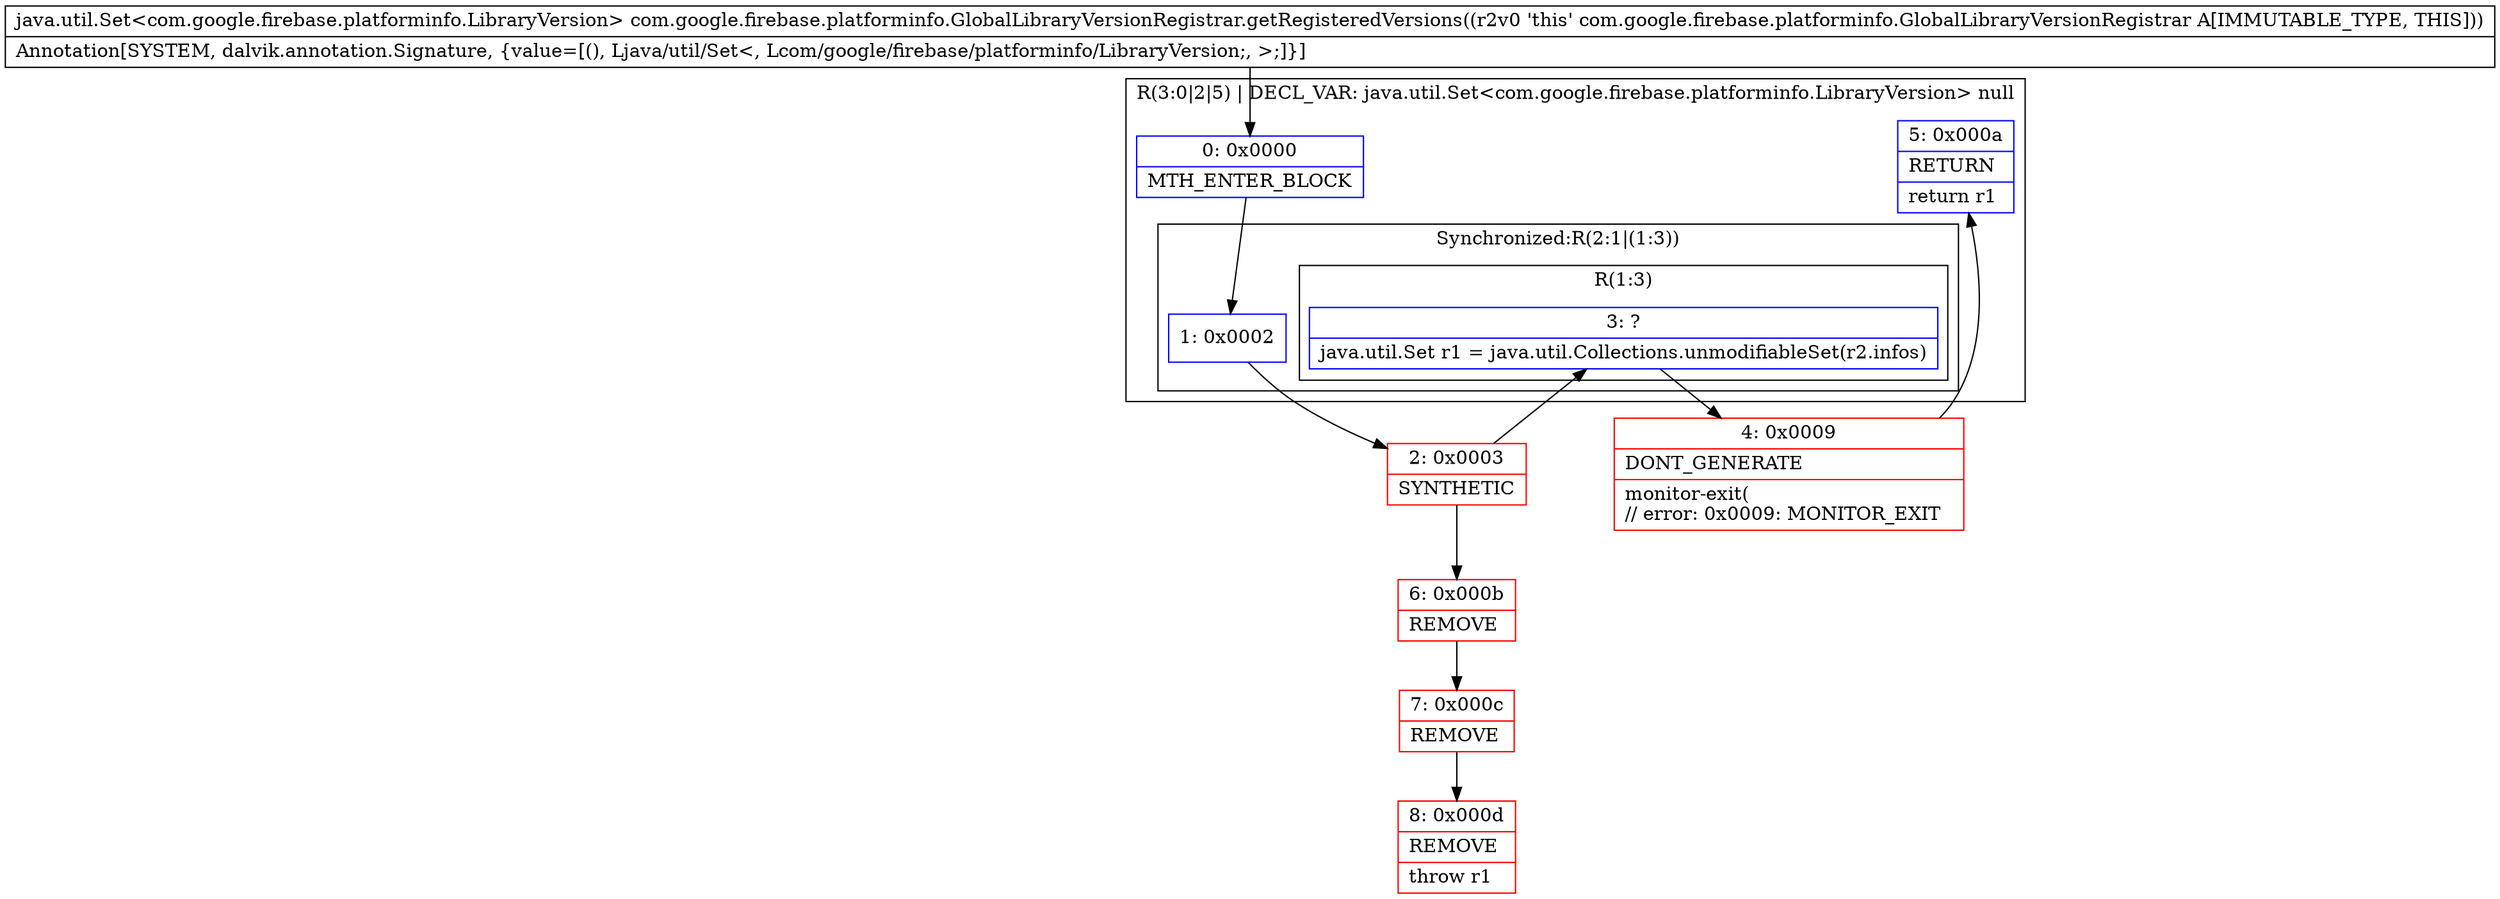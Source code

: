 digraph "CFG forcom.google.firebase.platforminfo.GlobalLibraryVersionRegistrar.getRegisteredVersions()Ljava\/util\/Set;" {
subgraph cluster_Region_251165001 {
label = "R(3:0|2|5) | DECL_VAR: java.util.Set\<com.google.firebase.platforminfo.LibraryVersion\> null\l";
node [shape=record,color=blue];
Node_0 [shape=record,label="{0\:\ 0x0000|MTH_ENTER_BLOCK\l}"];
subgraph cluster_SynchronizedRegion_2043733398 {
label = "Synchronized:R(2:1|(1:3))";
node [shape=record,color=blue];
Node_1 [shape=record,label="{1\:\ 0x0002}"];
subgraph cluster_Region_245624732 {
label = "R(1:3)";
node [shape=record,color=blue];
Node_3 [shape=record,label="{3\:\ ?|java.util.Set r1 = java.util.Collections.unmodifiableSet(r2.infos)\l}"];
}
}
Node_5 [shape=record,label="{5\:\ 0x000a|RETURN\l|return r1\l}"];
}
Node_2 [shape=record,color=red,label="{2\:\ 0x0003|SYNTHETIC\l}"];
Node_4 [shape=record,color=red,label="{4\:\ 0x0009|DONT_GENERATE\l|monitor\-exit(\l\/\/ error: 0x0009: MONITOR_EXIT  \l}"];
Node_6 [shape=record,color=red,label="{6\:\ 0x000b|REMOVE\l}"];
Node_7 [shape=record,color=red,label="{7\:\ 0x000c|REMOVE\l}"];
Node_8 [shape=record,color=red,label="{8\:\ 0x000d|REMOVE\l|throw r1\l}"];
MethodNode[shape=record,label="{java.util.Set\<com.google.firebase.platforminfo.LibraryVersion\> com.google.firebase.platforminfo.GlobalLibraryVersionRegistrar.getRegisteredVersions((r2v0 'this' com.google.firebase.platforminfo.GlobalLibraryVersionRegistrar A[IMMUTABLE_TYPE, THIS]))  | Annotation[SYSTEM, dalvik.annotation.Signature, \{value=[(), Ljava\/util\/Set\<, Lcom\/google\/firebase\/platforminfo\/LibraryVersion;, \>;]\}]\l}"];
MethodNode -> Node_0;
Node_0 -> Node_1;
Node_1 -> Node_2;
Node_3 -> Node_4;
Node_2 -> Node_3;
Node_2 -> Node_6;
Node_4 -> Node_5;
Node_6 -> Node_7;
Node_7 -> Node_8;
}


